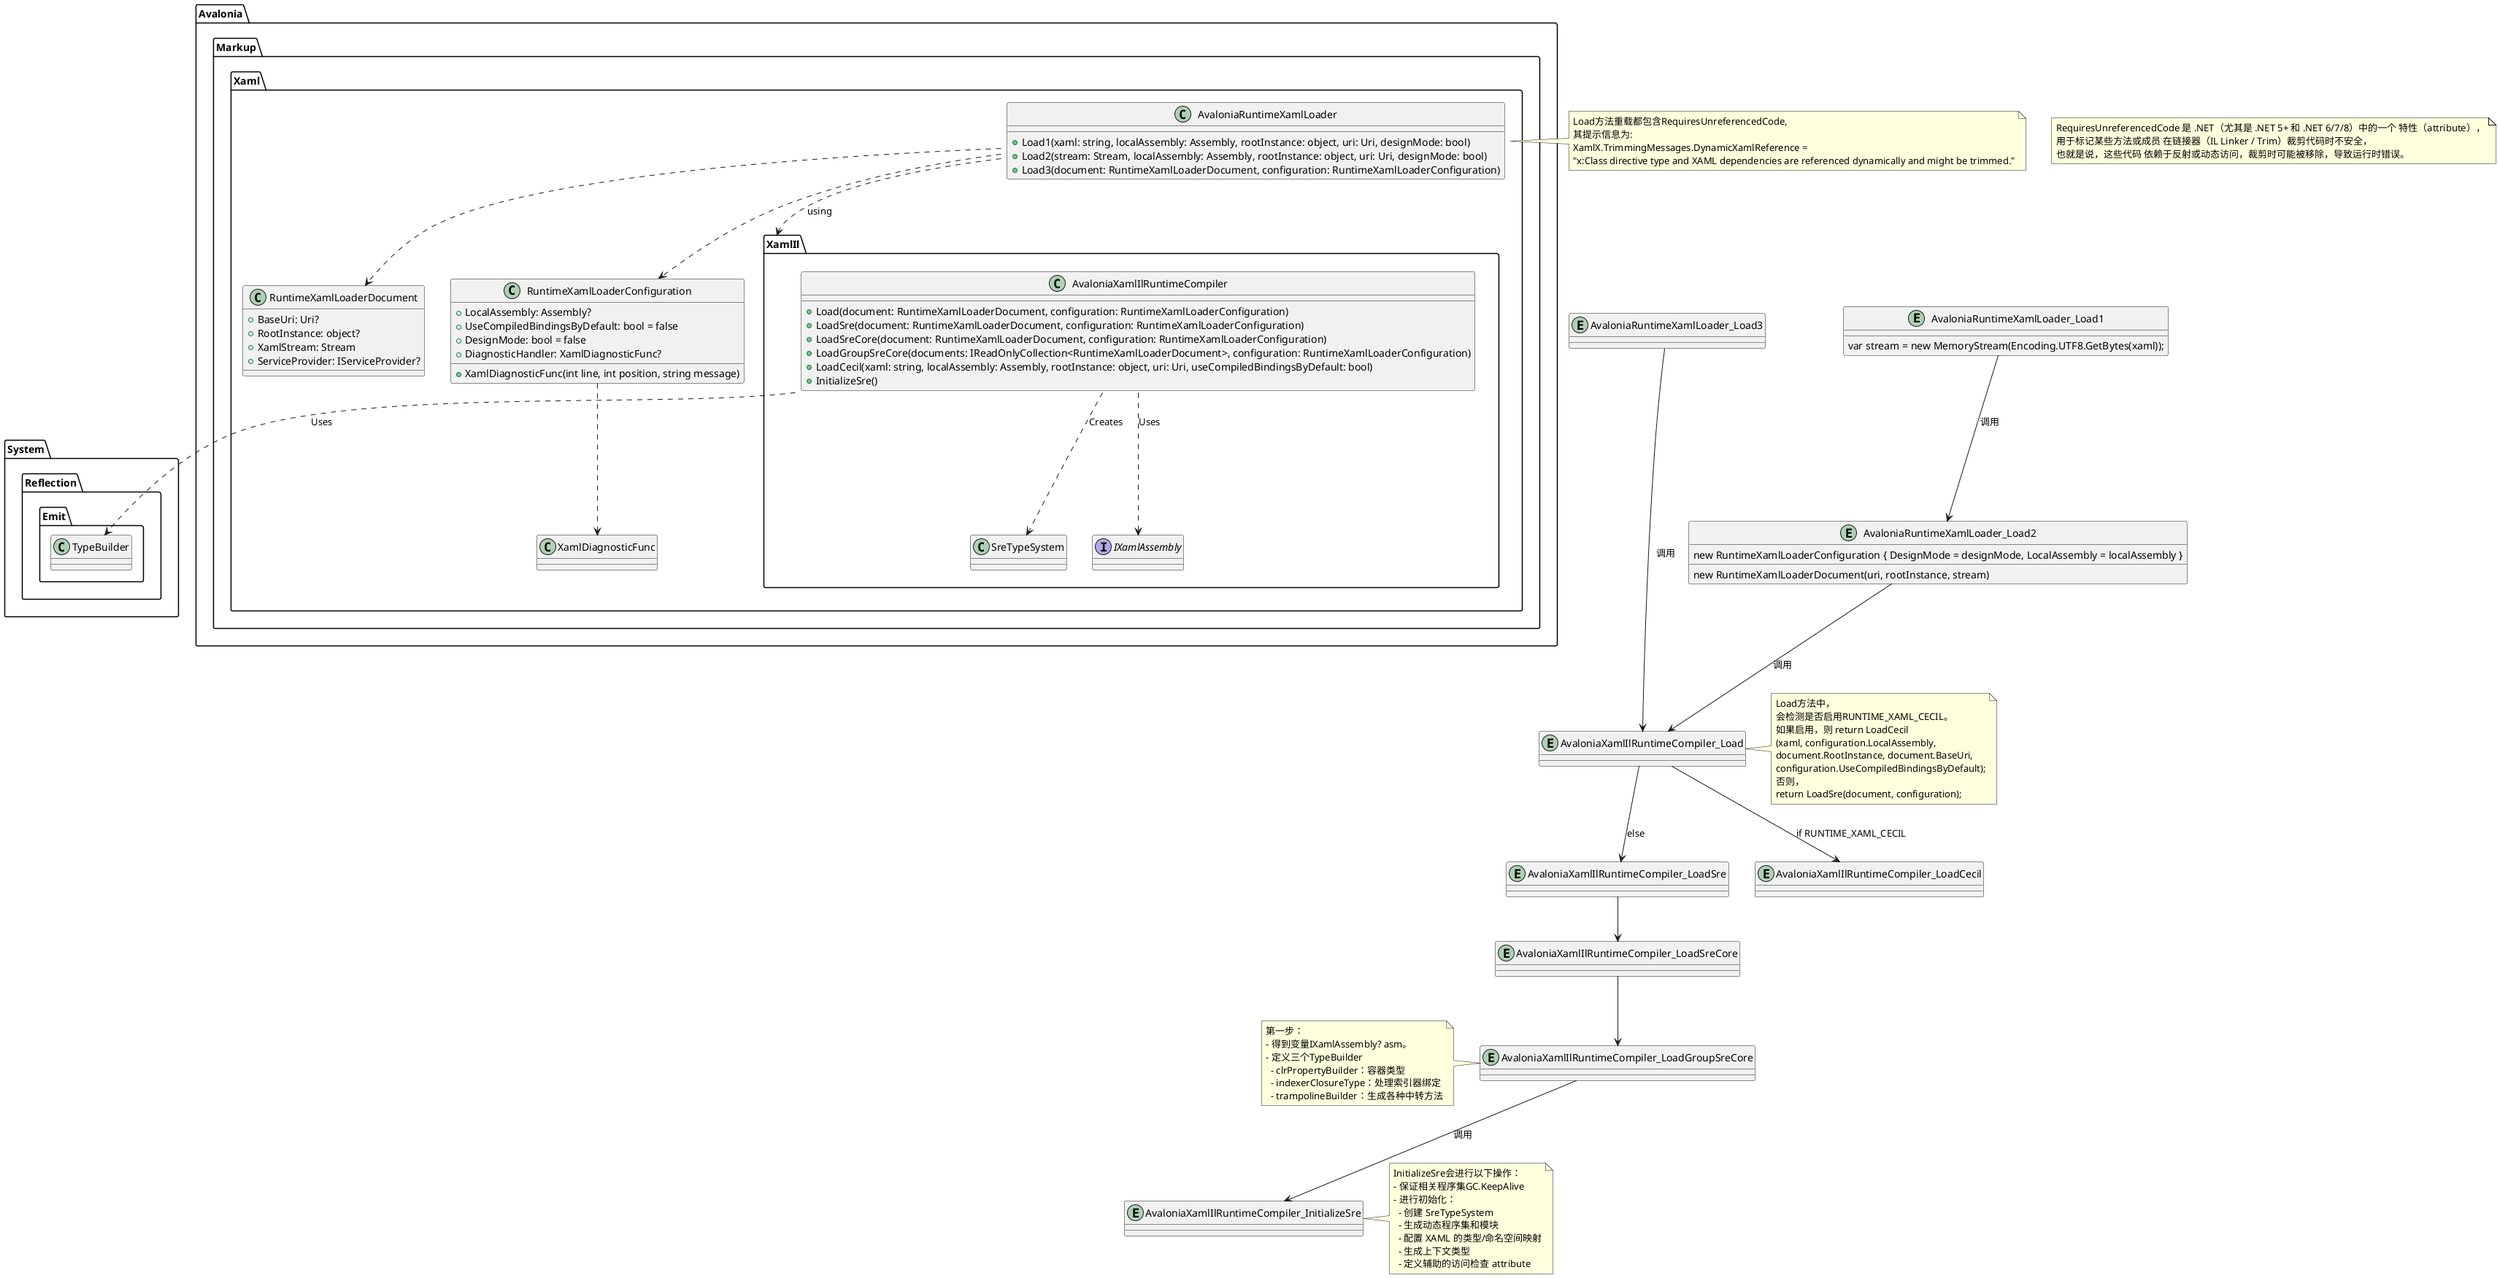 @startuml
namespace Avalonia.Markup.Xaml {
    class AvaloniaRuntimeXamlLoader {
        + Load1(xaml: string, localAssembly: Assembly, rootInstance: object, uri: Uri, designMode: bool)
        + Load2(stream: Stream, localAssembly: Assembly, rootInstance: object, uri: Uri, designMode: bool)
        + Load3(document: RuntimeXamlLoaderDocument, configuration: RuntimeXamlLoaderConfiguration)
    }

    class RuntimeXamlLoaderDocument {
        + BaseUri: Uri?
        + RootInstance: object?
        + XamlStream: Stream
        + ServiceProvider: IServiceProvider?
    }

    class RuntimeXamlLoaderConfiguration {
        + LocalAssembly: Assembly?
        + UseCompiledBindingsByDefault: bool = false
        + DesignMode: bool = false
        + DiagnosticHandler: XamlDiagnosticFunc?
        + XamlDiagnosticFunc(int line, int position, string message)
    }

    AvaloniaRuntimeXamlLoader ..> RuntimeXamlLoaderDocument
    AvaloniaRuntimeXamlLoader ..> RuntimeXamlLoaderConfiguration
    RuntimeXamlLoaderConfiguration ..> XamlDiagnosticFunc
}

' 建立伪节点代表方法
entity AvaloniaRuntimeXamlLoader_Load1 {
  var stream = new MemoryStream(Encoding.UTF8.GetBytes(xaml));
}
entity AvaloniaRuntimeXamlLoader_Load2 {
  new RuntimeXamlLoaderDocument(uri, rootInstance, stream)
  new RuntimeXamlLoaderConfiguration { DesignMode = designMode, LocalAssembly = localAssembly }
}
entity AvaloniaRuntimeXamlLoader_Load3
entity AvaloniaXamlIlRuntimeCompiler_Load
entity AvaloniaXamlIlRuntimeCompiler_LoadCecil
entity AvaloniaXamlIlRuntimeCompiler_LoadSre
entity AvaloniaXamlIlRuntimeCompiler_LoadSreCore
entity AvaloniaXamlIlRuntimeCompiler_LoadGroupSreCore

' 隐藏连线，把伪节点放到类方法对应的位置
Avalonia.Markup.Xaml.AvaloniaRuntimeXamlLoader::Load1 -[hidden]- AvaloniaRuntimeXamlLoader_Load1
Avalonia.Markup.Xaml.AvaloniaRuntimeXamlLoader::Load2 -[hidden]- AvaloniaRuntimeXamlLoader_Load2
Avalonia.Markup.Xaml.AvaloniaRuntimeXamlLoader::Load3 -[hidden]- AvaloniaRuntimeXamlLoader_Load3
Avalonia.Markup.Xaml.XamlIl.AvaloniaXamlIlRuntimeCompiler::Load -[hidden]- AvaloniaXamlIlRuntimeCompiler_Load

' 实际箭头
AvaloniaRuntimeXamlLoader_Load1 --> AvaloniaRuntimeXamlLoader_Load2 : 调用
AvaloniaRuntimeXamlLoader_Load2 --> AvaloniaXamlIlRuntimeCompiler_Load : 调用
AvaloniaRuntimeXamlLoader_Load3 --> AvaloniaXamlIlRuntimeCompiler_Load : 调用
AvaloniaXamlIlRuntimeCompiler_Load --> AvaloniaXamlIlRuntimeCompiler_LoadCecil : if RUNTIME_XAML_CECIL
AvaloniaXamlIlRuntimeCompiler_Load --> AvaloniaXamlIlRuntimeCompiler_LoadSre : else
AvaloniaXamlIlRuntimeCompiler_LoadSre --> AvaloniaXamlIlRuntimeCompiler_LoadSreCore
AvaloniaXamlIlRuntimeCompiler_LoadSreCore --> AvaloniaXamlIlRuntimeCompiler_LoadGroupSreCore

note right of AvaloniaRuntimeXamlLoader
  Load方法重载都包含RequiresUnreferencedCode,
  其提示信息为:
  XamlX.TrimmingMessages.DynamicXamlReference =
  "x:Class directive type and XAML dependencies are referenced dynamically and might be trimmed."
end note

note as N1
  RequiresUnreferencedCode 是 .NET（尤其是 .NET 5+ 和 .NET 6/7/8）中的一个 特性（attribute），
  用于标记某些方法或成员 在链接器（IL Linker / Trim）裁剪代码时不安全，
  也就是说，这些代码 依赖于反射或动态访问，裁剪时可能被移除，导致运行时错误。
end note

note right of AvaloniaXamlIlRuntimeCompiler_Load
  Load方法中，
  会检测是否启用RUNTIME_XAML_CECIL。
  如果启用，则 return LoadCecil
  (xaml, configuration.LocalAssembly, 
  document.RootInstance, document.BaseUri, 
  configuration.UseCompiledBindingsByDefault);
  否则，
  return LoadSre(document, configuration);
end note

package Avalonia.Markup.Xaml.XamlIl {
    class AvaloniaXamlIlRuntimeCompiler {
        + Load(document: RuntimeXamlLoaderDocument, configuration: RuntimeXamlLoaderConfiguration)
        + LoadSre(document: RuntimeXamlLoaderDocument, configuration: RuntimeXamlLoaderConfiguration)
        + LoadSreCore(document: RuntimeXamlLoaderDocument, configuration: RuntimeXamlLoaderConfiguration)
        + LoadGroupSreCore(documents: IReadOnlyCollection<RuntimeXamlLoaderDocument>, configuration: RuntimeXamlLoaderConfiguration)
        + LoadCecil(xaml: string, localAssembly: Assembly, rootInstance: object, uri: Uri, useCompiledBindingsByDefault: bool)
        + InitializeSre()
    }
}

Avalonia.Markup.Xaml.AvaloniaRuntimeXamlLoader ..> Avalonia.Markup.Xaml.XamlIl : using

entity AvaloniaXamlIlRuntimeCompiler_InitializeSre
Avalonia.Markup.Xaml.XamlIl.AvaloniaXamlIlRuntimeCompiler::InitializeSre -[hidden]- AvaloniaXamlIlRuntimeCompiler_InitializeSre
AvaloniaXamlIlRuntimeCompiler_LoadGroupSreCore --> AvaloniaXamlIlRuntimeCompiler_InitializeSre : 调用

note right of AvaloniaXamlIlRuntimeCompiler_InitializeSre
  InitializeSre会进行以下操作：
  - 保证相关程序集GC.KeepAlive
  - 进行初始化：
    - 创建 SreTypeSystem
    - 生成动态程序集和模块
    - 配置 XAML 的类型/命名空间映射
    - 生成上下文类型
    - 定义辅助的访问检查 attribute
end note

package Avalonia.Markup.Xaml.XamlIl {
    class SreTypeSystem {
    }
    AvaloniaXamlIlRuntimeCompiler ..> SreTypeSystem : Creates
}

package System.Reflection.Emit {
    class TypeBuilder {
    }
}

package Avalonia.Markup.Xaml.XamlIl {
    interface IXamlAssembly {
    }
}


Avalonia.Markup.Xaml.XamlIl.AvaloniaXamlIlRuntimeCompiler ..> System.Reflection.Emit.TypeBuilder : Uses
Avalonia.Markup.Xaml.XamlIl.AvaloniaXamlIlRuntimeCompiler ..> Avalonia.Markup.Xaml.XamlIl.IXamlAssembly : Uses

note left of AvaloniaXamlIlRuntimeCompiler_LoadGroupSreCore
  第一步：
  - 得到变量IXamlAssembly? asm。
  - 定义三个TypeBuilder
    - clrPropertyBuilder：容器类型
    - indexerClosureType：处理索引器绑定
    - trampolineBuilder：生成各种中转方法
end note

@enduml
